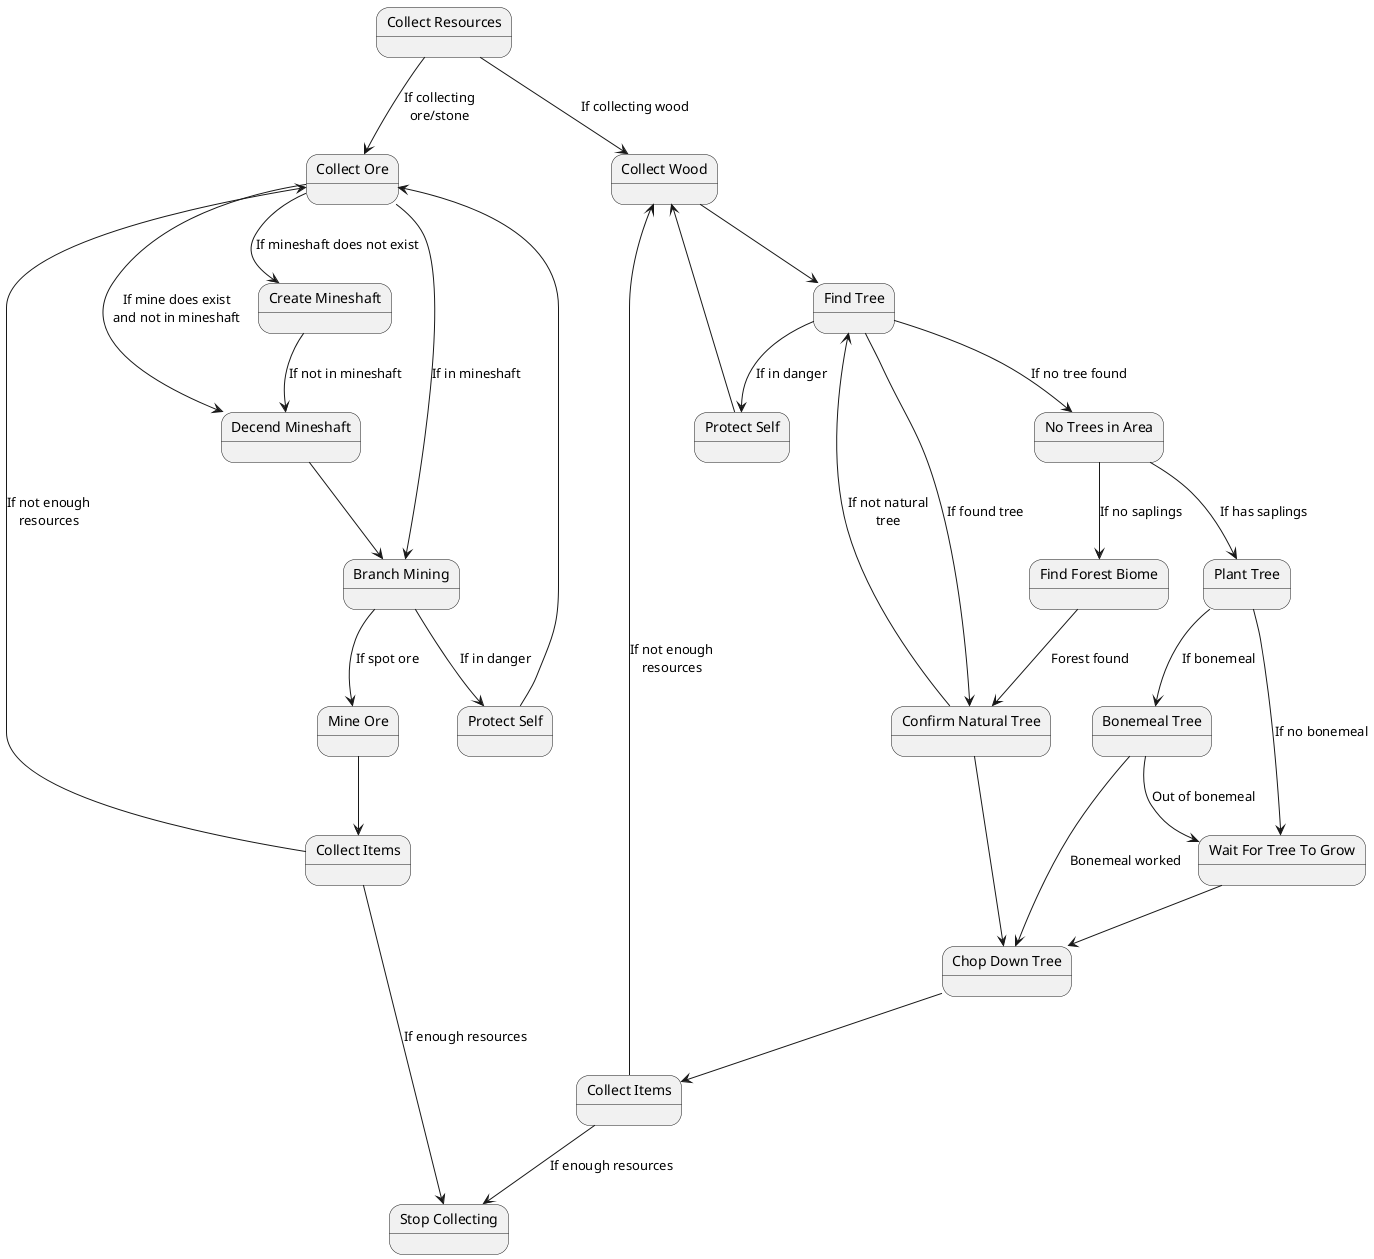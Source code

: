 @startuml StateMachine

state "Collect Resources" as CollectResources
state "Collect Ore" as CollectOre
state "Create Mineshaft" as CreateMineshaft
state "Decend Mineshaft" as DecendMineshaft
state "Branch Mining" as BranchMining
state "Stop Collecting" as StopCollecting
state "Mine Ore" as MineOre
state "Collect Items" as CollectItemsA
state "Protect Self" as ProtectSelfA

CollectResources --> CollectOre : If collecting\nore/stone
CollectOre --> CreateMineshaft : If mineshaft does not exist
CreateMineshaft --> DecendMineshaft : If not in mineshaft
CollectOre --> DecendMineshaft : If mine does exist\nand not in mineshaft

CollectOre --> BranchMining : If in mineshaft
DecendMineshaft --> BranchMining

BranchMining --> MineOre : If spot ore
MineOre --> CollectItemsA

BranchMining --> ProtectSelfA : If in danger
ProtectSelfA --> CollectOre

CollectItemsA --> CollectOre : If not enough\nresources
CollectItemsA --> StopCollecting : If enough resources

state "Collect Wood" as CollectWood
state "Find Tree" as FindTree
state "No Trees in Area" as NoTreesInArea
state "Plant Tree" as PlantTree
state "Wait For Tree To Grow" as WaitForTreeToGrow
state "Bonemeal Tree" as BonemealTree
state "Find Forest Biome" as FindForestBiome
state "Confirm Natural Tree" as ConfirmNaturalTree
state "Chop Down Tree" as ChopDownTree
state "Collect Items" as CollectItemsB
state "Protect Self" as ProtectSelfB

CollectResources --> CollectWood : If collecting wood
CollectWood --> FindTree

FindTree --> ConfirmNaturalTree : If found tree
FindTree --> NoTreesInArea : If no tree found
NoTreesInArea --> PlantTree : If has saplings
NoTreesInArea --> FindForestBiome : If no saplings

FindForestBiome --> ConfirmNaturalTree : Forest found

PlantTree --> WaitForTreeToGrow : If no bonemeal
PlantTree --> BonemealTree : If bonemeal
BonemealTree --> WaitForTreeToGrow : Out of bonemeal
WaitForTreeToGrow --> ChopDownTree
BonemealTree --> ChopDownTree : Bonemeal worked

ConfirmNaturalTree --> FindTree : If not natural\ntree
ConfirmNaturalTree --> ChopDownTree
ChopDownTree --> CollectItemsB

FindTree --> ProtectSelfB : If in danger
ProtectSelfB --> CollectWood

CollectItemsB --> CollectWood : If not enough\nresources
CollectItemsB --> StopCollecting : If enough resources

@enduml